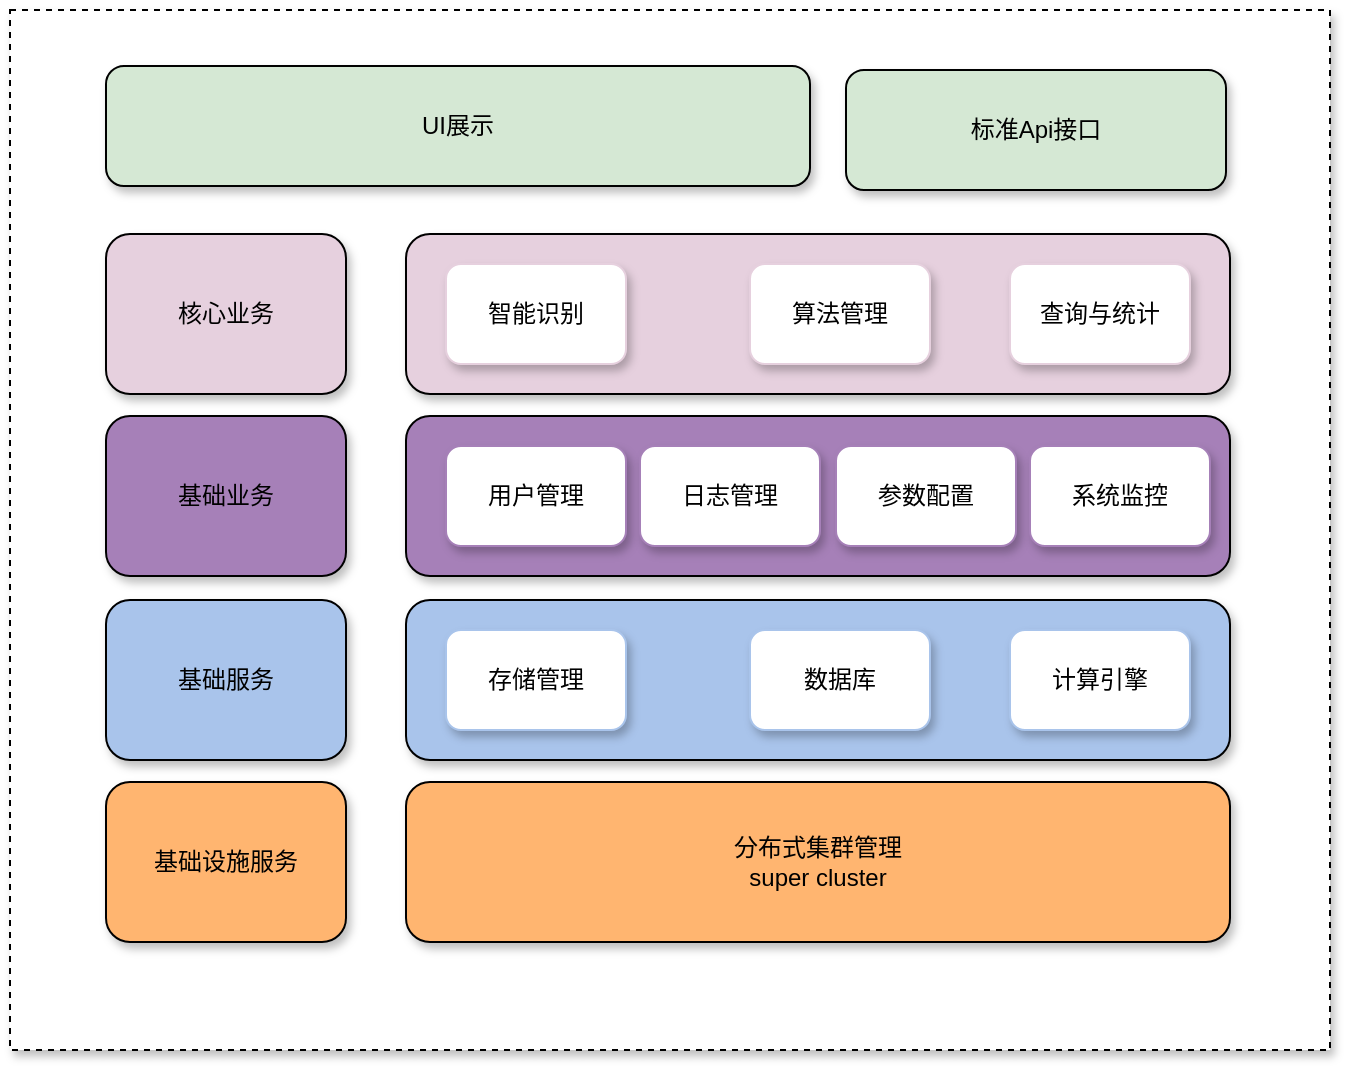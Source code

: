 <mxfile version="13.11.0" type="github">
  <diagram id="VaOqIwYDzZyav0qmfRHP" name="Page-1">
    <mxGraphModel dx="1422" dy="794" grid="1" gridSize="10" guides="1" tooltips="1" connect="1" arrows="1" fold="1" page="1" pageScale="1" pageWidth="827" pageHeight="1169" math="0" shadow="0">
      <root>
        <mxCell id="0" />
        <mxCell id="1" parent="0" />
        <mxCell id="x19COVBgYJmnFYbQwka--35" value="" style="group" vertex="1" connectable="0" parent="1">
          <mxGeometry x="40" y="10" width="660" height="520" as="geometry" />
        </mxCell>
        <mxCell id="x19COVBgYJmnFYbQwka--34" value="" style="rounded=0;whiteSpace=wrap;html=1;dashed=1;fillColor=#FFFFFF;shadow=1;" vertex="1" parent="x19COVBgYJmnFYbQwka--35">
          <mxGeometry width="660" height="520" as="geometry" />
        </mxCell>
        <mxCell id="C2blHhnBYsQ928-1BrAh-2" value="UI展示" style="rounded=1;whiteSpace=wrap;html=1;fillColor=#D5E8D4;shadow=1;" parent="x19COVBgYJmnFYbQwka--35" vertex="1">
          <mxGeometry x="48" y="28" width="352" height="60" as="geometry" />
        </mxCell>
        <mxCell id="C2blHhnBYsQ928-1BrAh-4" value="标准Api接口" style="rounded=1;whiteSpace=wrap;html=1;fillColor=#D5E8D4;shadow=1;" parent="x19COVBgYJmnFYbQwka--35" vertex="1">
          <mxGeometry x="418" y="30" width="190" height="60" as="geometry" />
        </mxCell>
        <mxCell id="C2blHhnBYsQ928-1BrAh-5" value="核心业务" style="rounded=1;whiteSpace=wrap;html=1;fillColor=#E6D0DE;shadow=1;" parent="x19COVBgYJmnFYbQwka--35" vertex="1">
          <mxGeometry x="48" y="112" width="120" height="80" as="geometry" />
        </mxCell>
        <mxCell id="C2blHhnBYsQ928-1BrAh-6" value="基础设施服务" style="rounded=1;whiteSpace=wrap;html=1;fillColor=#FFB570;shadow=1;" parent="x19COVBgYJmnFYbQwka--35" vertex="1">
          <mxGeometry x="48" y="386" width="120" height="80" as="geometry" />
        </mxCell>
        <mxCell id="C2blHhnBYsQ928-1BrAh-7" value="基础服务" style="rounded=1;whiteSpace=wrap;html=1;fillColor=#A9C4EB;shadow=1;" parent="x19COVBgYJmnFYbQwka--35" vertex="1">
          <mxGeometry x="48" y="295" width="120" height="80" as="geometry" />
        </mxCell>
        <mxCell id="C2blHhnBYsQ928-1BrAh-8" value="基础业务" style="rounded=1;whiteSpace=wrap;html=1;fillColor=#A680B8;shadow=1;" parent="x19COVBgYJmnFYbQwka--35" vertex="1">
          <mxGeometry x="48" y="203" width="120" height="80" as="geometry" />
        </mxCell>
        <mxCell id="x19COVBgYJmnFYbQwka--5" value="" style="rounded=1;whiteSpace=wrap;html=1;fillColor=#E6D0DE;shadow=1;" vertex="1" parent="x19COVBgYJmnFYbQwka--35">
          <mxGeometry x="198" y="112" width="412" height="80" as="geometry" />
        </mxCell>
        <mxCell id="x19COVBgYJmnFYbQwka--6" value="分布式集群管理&lt;br&gt;super cluster" style="rounded=1;whiteSpace=wrap;html=1;fillColor=#FFB570;shadow=1;" vertex="1" parent="x19COVBgYJmnFYbQwka--35">
          <mxGeometry x="198" y="386" width="412" height="80" as="geometry" />
        </mxCell>
        <mxCell id="x19COVBgYJmnFYbQwka--7" value="" style="rounded=1;whiteSpace=wrap;html=1;fillColor=#A9C4EB;shadow=1;" vertex="1" parent="x19COVBgYJmnFYbQwka--35">
          <mxGeometry x="198" y="295" width="412" height="80" as="geometry" />
        </mxCell>
        <mxCell id="x19COVBgYJmnFYbQwka--8" value="" style="rounded=1;whiteSpace=wrap;html=1;fillColor=#A680B8;shadow=1;" vertex="1" parent="x19COVBgYJmnFYbQwka--35">
          <mxGeometry x="198" y="203" width="412" height="80" as="geometry" />
        </mxCell>
        <mxCell id="x19COVBgYJmnFYbQwka--9" value="智能识别" style="rounded=1;whiteSpace=wrap;html=1;strokeColor=#E6D0DE;shadow=1;" vertex="1" parent="x19COVBgYJmnFYbQwka--35">
          <mxGeometry x="218" y="127" width="90" height="50" as="geometry" />
        </mxCell>
        <mxCell id="x19COVBgYJmnFYbQwka--10" value="算法管理" style="rounded=1;whiteSpace=wrap;html=1;strokeColor=#E6D0DE;shadow=1;" vertex="1" parent="x19COVBgYJmnFYbQwka--35">
          <mxGeometry x="370" y="127" width="90" height="50" as="geometry" />
        </mxCell>
        <mxCell id="x19COVBgYJmnFYbQwka--11" value="查询与统计" style="rounded=1;whiteSpace=wrap;html=1;strokeColor=#E6D0DE;shadow=1;" vertex="1" parent="x19COVBgYJmnFYbQwka--35">
          <mxGeometry x="500" y="127" width="90" height="50" as="geometry" />
        </mxCell>
        <mxCell id="x19COVBgYJmnFYbQwka--12" value="用户管理" style="rounded=1;whiteSpace=wrap;html=1;strokeColor=#A680B8;shadow=1;" vertex="1" parent="x19COVBgYJmnFYbQwka--35">
          <mxGeometry x="218" y="218" width="90" height="50" as="geometry" />
        </mxCell>
        <mxCell id="x19COVBgYJmnFYbQwka--13" value="日志管理" style="rounded=1;whiteSpace=wrap;html=1;strokeColor=#A680B8;shadow=1;" vertex="1" parent="x19COVBgYJmnFYbQwka--35">
          <mxGeometry x="315" y="218" width="90" height="50" as="geometry" />
        </mxCell>
        <mxCell id="x19COVBgYJmnFYbQwka--14" value="参数配置" style="rounded=1;whiteSpace=wrap;html=1;strokeColor=#A680B8;shadow=1;" vertex="1" parent="x19COVBgYJmnFYbQwka--35">
          <mxGeometry x="413" y="218" width="90" height="50" as="geometry" />
        </mxCell>
        <mxCell id="x19COVBgYJmnFYbQwka--15" value="存储管理" style="rounded=1;whiteSpace=wrap;html=1;strokeColor=#A9C4EB;shadow=1;" vertex="1" parent="x19COVBgYJmnFYbQwka--35">
          <mxGeometry x="218" y="310" width="90" height="50" as="geometry" />
        </mxCell>
        <mxCell id="x19COVBgYJmnFYbQwka--16" value="数据库" style="rounded=1;whiteSpace=wrap;html=1;strokeColor=#A9C4EB;shadow=1;" vertex="1" parent="x19COVBgYJmnFYbQwka--35">
          <mxGeometry x="370" y="310" width="90" height="50" as="geometry" />
        </mxCell>
        <mxCell id="x19COVBgYJmnFYbQwka--17" value="计算引擎" style="rounded=1;whiteSpace=wrap;html=1;strokeColor=#A9C4EB;shadow=1;" vertex="1" parent="x19COVBgYJmnFYbQwka--35">
          <mxGeometry x="500" y="310" width="90" height="50" as="geometry" />
        </mxCell>
        <mxCell id="x19COVBgYJmnFYbQwka--21" value="系统监控" style="rounded=1;whiteSpace=wrap;html=1;strokeColor=#A680B8;shadow=1;" vertex="1" parent="x19COVBgYJmnFYbQwka--35">
          <mxGeometry x="510" y="218" width="90" height="50" as="geometry" />
        </mxCell>
      </root>
    </mxGraphModel>
  </diagram>
</mxfile>
